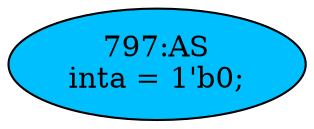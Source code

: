 strict digraph "" {
	node [label="\N"];
	"797:AS"	 [ast="<pyverilog.vparser.ast.Assign object at 0x7f0a38eaea90>",
		def_var="['inta']",
		fillcolor=deepskyblue,
		label="797:AS
inta = 1'b0;",
		statements="[]",
		style=filled,
		typ=Assign,
		use_var="[]"];
}
